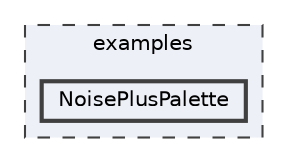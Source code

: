 digraph "/home/runner/work/FastLED/FastLED/examples/NoisePlusPalette"
{
 // INTERACTIVE_SVG=YES
 // LATEX_PDF_SIZE
  bgcolor="transparent";
  edge [fontname=Helvetica,fontsize=10,labelfontname=Helvetica,labelfontsize=10];
  node [fontname=Helvetica,fontsize=10,shape=box,height=0.2,width=0.4];
  compound=true
  subgraph clusterdir_d28a4824dc47e487b107a5db32ef43c4 {
    graph [ bgcolor="#edf0f7", pencolor="grey25", label="examples", fontname=Helvetica,fontsize=10 style="filled,dashed", URL="dir_d28a4824dc47e487b107a5db32ef43c4.html",tooltip=""]
  dir_9855228c8cabbd40154e79ac1a40dc7f [label="NoisePlusPalette", fillcolor="#edf0f7", color="grey25", style="filled,bold", URL="dir_9855228c8cabbd40154e79ac1a40dc7f.html",tooltip=""];
  }
}

